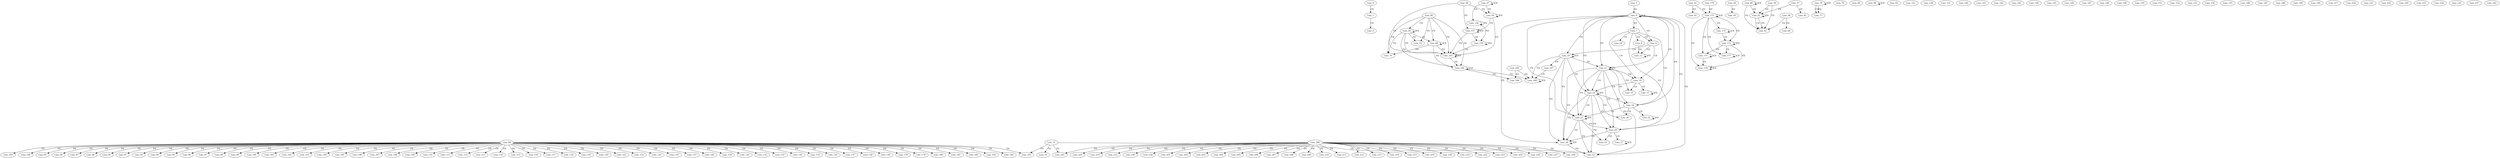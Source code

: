 digraph G {
  Line_0;
  Line_1;
  Line_2;
  Line_6;
  Line_6;
  Line_5;
  Line_7;
  Line_8;
  Line_9;
  Line_9;
  Line_9;
  Line_9;
  Line_10;
  Line_10;
  Line_11;
  Line_11;
  Line_11;
  Line_12;
  Line_14;
  Line_14;
  Line_14;
  Line_15;
  Line_16;
  Line_16;
  Line_16;
  Line_17;
  Line_19;
  Line_19;
  Line_19;
  Line_20;
  Line_21;
  Line_21;
  Line_21;
  Line_22;
  Line_24;
  Line_24;
  Line_24;
  Line_25;
  Line_26;
  Line_26;
  Line_26;
  Line_27;
  Line_29;
  Line_31;
  Line_32;
  Line_32;
  Line_33;
  Line_41;
  Line_42;
  Line_44;
  Line_45;
  Line_47;
  Line_47;
  Line_48;
  Line_50;
  Line_50;
  Line_50;
  Line_46;
  Line_54;
  Line_54;
  Line_55;
  Line_60;
  Line_60;
  Line_61;
  Line_61;
  Line_57;
  Line_59;
  Line_61;
  Line_62;
  Line_58;
  Line_64;
  Line_65;
  Line_69;
  Line_69;
  Line_70;
  Line_76;
  Line_76;
  Line_76;
  Line_77;
  Line_79;
  Line_80;
  Line_84;
  Line_85;
  Line_86;
  Line_87;
  Line_88;
  Line_89;
  Line_89;
  Line_90;
  Line_91;
  Line_92;
  Line_93;
  Line_94;
  Line_95;
  Line_96;
  Line_97;
  Line_98;
  Line_99;
  Line_100;
  Line_101;
  Line_102;
  Line_103;
  Line_104;
  Line_105;
  Line_106;
  Line_107;
  Line_108;
  Line_109;
  Line_110;
  Line_111;
  Line_112;
  Line_113;
  Line_114;
  Line_115;
  Line_116;
  Line_117;
  Line_118;
  Line_119;
  Line_120;
  Line_121;
  Line_122;
  Line_123;
  Line_124;
  Line_125;
  Line_126;
  Line_127;
  Line_128;
  Line_129;
  Line_130;
  Line_131;
  Line_132;
  Line_133;
  Line_134;
  Line_135;
  Line_136;
  Line_137;
  Line_138;
  Line_139;
  Line_140;
  Line_141;
  Line_142;
  Line_143;
  Line_144;
  Line_145;
  Line_146;
  Line_147;
  Line_148;
  Line_149;
  Line_150;
  Line_151;
  Line_152;
  Line_153;
  Line_154;
  Line_155;
  Line_156;
  Line_156;
  Line_157;
  Line_159;
  Line_159;
  Line_159;
  Line_163;
  Line_163;
  Line_164;
  Line_164;
  Line_166;
  Line_165;
  Line_167;
  Line_168;
  Line_168;
  Line_168;
  Line_168;
  Line_171;
  Line_171;
  Line_170;
  Line_171;
  Line_171;
  Line_172;
  Line_172;
  Line_172;
  Line_172;
  Line_173;
  Line_175;
  Line_175;
  Line_175;
  Line_176;
  Line_176;
  Line_177;
  Line_177;
  Line_177;
  Line_178;
  Line_179;
  Line_180;
  Line_181;
  Line_182;
  Line_183;
  Line_184;
  Line_185;
  Line_186;
  Line_187;
  Line_188;
  Line_189;
  Line_190;
  Line_193;
  Line_193;
  Line_194;
  Line_200;
  Line_201;
  Line_202;
  Line_203;
  Line_204;
  Line_205;
  Line_206;
  Line_207;
  Line_208;
  Line_209;
  Line_210;
  Line_211;
  Line_212;
  Line_213;
  Line_214;
  Line_215;
  Line_216;
  Line_217;
  Line_218;
  Line_219;
  Line_220;
  Line_221;
  Line_222;
  Line_223;
  Line_224;
  Line_225;
  Line_226;
  Line_227;
  Line_228;
  Line_229;
  Line_230;
  Line_231;
  Line_232;
  Line_233;
  Line_234;
  Line_235;
  Line_236;
  Line_237;
  Line_238;
  Line_241;
  Line_241;
  Line_242;
  Line_0 -> Line_1 [ label="CD" ];
  Line_1 -> Line_2 [ label="CD" ];
  Line_6 -> Line_6 [ label="CD" ];
  Line_5 -> Line_6 [ label="FD" ];
  Line_6 -> Line_7 [ label="FD" ];
  Line_7 -> Line_8 [ label="CD" ];
  Line_7 -> Line_9 [ label="CD" ];
  Line_6 -> Line_9 [ label="FD" ];
  Line_9 -> Line_10 [ label="CD" ];
  Line_10 -> Line_10 [ label="CD" ];
  Line_6 -> Line_10 [ label="FD" ];
  Line_9 -> Line_11 [ label="CD" ];
  Line_6 -> Line_11 [ label="FD" ];
  Line_11 -> Line_11 [ label="FD" ];
  Line_10 -> Line_11 [ label="FD" ];
  Line_9 -> Line_12 [ label="CD" ];
  Line_8 -> Line_12 [ label="FD" ];
  Line_12 -> Line_12 [ label="FD" ];
  Line_7 -> Line_14 [ label="CD" ];
  Line_6 -> Line_14 [ label="FD" ];
  Line_11 -> Line_14 [ label="FD" ];
  Line_14 -> Line_15 [ label="CD" ];
  Line_11 -> Line_15 [ label="FD" ];
  Line_14 -> Line_16 [ label="CD" ];
  Line_6 -> Line_16 [ label="FD" ];
  Line_11 -> Line_16 [ label="FD" ];
  Line_16 -> Line_16 [ label="FD" ];
  Line_10 -> Line_16 [ label="FD" ];
  Line_14 -> Line_17 [ label="CD" ];
  Line_17 -> Line_17 [ label="FD" ];
  Line_7 -> Line_19 [ label="CD" ];
  Line_6 -> Line_19 [ label="FD" ];
  Line_11 -> Line_19 [ label="FD" ];
  Line_16 -> Line_19 [ label="FD" ];
  Line_19 -> Line_20 [ label="CD" ];
  Line_16 -> Line_20 [ label="FD" ];
  Line_19 -> Line_21 [ label="CD" ];
  Line_6 -> Line_21 [ label="FD" ];
  Line_11 -> Line_21 [ label="FD" ];
  Line_16 -> Line_21 [ label="FD" ];
  Line_21 -> Line_21 [ label="FD" ];
  Line_10 -> Line_21 [ label="FD" ];
  Line_19 -> Line_22 [ label="CD" ];
  Line_22 -> Line_22 [ label="FD" ];
  Line_7 -> Line_24 [ label="CD" ];
  Line_6 -> Line_24 [ label="FD" ];
  Line_11 -> Line_24 [ label="FD" ];
  Line_16 -> Line_24 [ label="FD" ];
  Line_21 -> Line_24 [ label="FD" ];
  Line_24 -> Line_25 [ label="CD" ];
  Line_21 -> Line_25 [ label="FD" ];
  Line_24 -> Line_26 [ label="CD" ];
  Line_6 -> Line_26 [ label="FD" ];
  Line_11 -> Line_26 [ label="FD" ];
  Line_16 -> Line_26 [ label="FD" ];
  Line_21 -> Line_26 [ label="FD" ];
  Line_26 -> Line_26 [ label="FD" ];
  Line_10 -> Line_26 [ label="FD" ];
  Line_24 -> Line_27 [ label="CD" ];
  Line_27 -> Line_27 [ label="FD" ];
  Line_7 -> Line_29 [ label="CD" ];
  Line_31 -> Line_32 [ label="FD" ];
  Line_6 -> Line_32 [ label="FD" ];
  Line_11 -> Line_32 [ label="FD" ];
  Line_16 -> Line_32 [ label="FD" ];
  Line_21 -> Line_32 [ label="FD" ];
  Line_26 -> Line_32 [ label="FD" ];
  Line_31 -> Line_33 [ label="FD" ];
  Line_41 -> Line_42 [ label="FD" ];
  Line_44 -> Line_45 [ label="FD" ];
  Line_47 -> Line_47 [ label="CD" ];
  Line_48 -> Line_50 [ label="FD" ];
  Line_50 -> Line_50 [ label="FD" ];
  Line_47 -> Line_50 [ label="FD" ];
  Line_46 -> Line_54 [ label="FD" ];
  Line_54 -> Line_54 [ label="FD" ];
  Line_46 -> Line_55 [ label="FD" ];
  Line_54 -> Line_55 [ label="FD" ];
  Line_60 -> Line_60 [ label="CD" ];
  Line_61 -> Line_61 [ label="FD" ];
  Line_60 -> Line_61 [ label="FD" ];
  Line_57 -> Line_61 [ label="FD" ];
  Line_59 -> Line_61 [ label="FD" ];
  Line_61 -> Line_62 [ label="CD" ];
  Line_58 -> Line_62 [ label="FD" ];
  Line_59 -> Line_62 [ label="FD" ];
  Line_61 -> Line_62 [ label="FD" ];
  Line_60 -> Line_62 [ label="FD" ];
  Line_58 -> Line_64 [ label="FD" ];
  Line_57 -> Line_65 [ label="FD" ];
  Line_46 -> Line_69 [ label="FD" ];
  Line_54 -> Line_69 [ label="FD" ];
  Line_69 -> Line_69 [ label="FD" ];
  Line_46 -> Line_70 [ label="FD" ];
  Line_54 -> Line_70 [ label="FD" ];
  Line_69 -> Line_70 [ label="FD" ];
  Line_76 -> Line_76 [ label="FD" ];
  Line_76 -> Line_77 [ label="CD" ];
  Line_76 -> Line_77 [ label="FD" ];
  Line_84 -> Line_85 [ label="FD" ];
  Line_84 -> Line_86 [ label="FD" ];
  Line_84 -> Line_87 [ label="FD" ];
  Line_84 -> Line_88 [ label="FD" ];
  Line_89 -> Line_89 [ label="CD" ];
  Line_84 -> Line_90 [ label="FD" ];
  Line_84 -> Line_91 [ label="FD" ];
  Line_84 -> Line_93 [ label="FD" ];
  Line_84 -> Line_94 [ label="FD" ];
  Line_84 -> Line_95 [ label="FD" ];
  Line_84 -> Line_96 [ label="FD" ];
  Line_84 -> Line_97 [ label="FD" ];
  Line_84 -> Line_98 [ label="FD" ];
  Line_84 -> Line_99 [ label="FD" ];
  Line_84 -> Line_100 [ label="FD" ];
  Line_84 -> Line_101 [ label="FD" ];
  Line_84 -> Line_102 [ label="FD" ];
  Line_84 -> Line_103 [ label="FD" ];
  Line_84 -> Line_104 [ label="FD" ];
  Line_84 -> Line_105 [ label="FD" ];
  Line_84 -> Line_106 [ label="FD" ];
  Line_84 -> Line_107 [ label="FD" ];
  Line_84 -> Line_108 [ label="FD" ];
  Line_84 -> Line_109 [ label="FD" ];
  Line_84 -> Line_110 [ label="FD" ];
  Line_84 -> Line_111 [ label="FD" ];
  Line_84 -> Line_112 [ label="FD" ];
  Line_84 -> Line_113 [ label="FD" ];
  Line_84 -> Line_114 [ label="FD" ];
  Line_84 -> Line_115 [ label="FD" ];
  Line_84 -> Line_116 [ label="FD" ];
  Line_84 -> Line_117 [ label="FD" ];
  Line_84 -> Line_118 [ label="FD" ];
  Line_84 -> Line_119 [ label="FD" ];
  Line_84 -> Line_120 [ label="FD" ];
  Line_84 -> Line_122 [ label="FD" ];
  Line_84 -> Line_123 [ label="FD" ];
  Line_84 -> Line_124 [ label="FD" ];
  Line_84 -> Line_125 [ label="FD" ];
  Line_84 -> Line_127 [ label="FD" ];
  Line_84 -> Line_128 [ label="FD" ];
  Line_84 -> Line_129 [ label="FD" ];
  Line_84 -> Line_130 [ label="FD" ];
  Line_84 -> Line_132 [ label="FD" ];
  Line_84 -> Line_133 [ label="FD" ];
  Line_84 -> Line_134 [ label="FD" ];
  Line_84 -> Line_135 [ label="FD" ];
  Line_84 -> Line_136 [ label="FD" ];
  Line_84 -> Line_137 [ label="FD" ];
  Line_84 -> Line_138 [ label="FD" ];
  Line_84 -> Line_139 [ label="FD" ];
  Line_47 -> Line_156 [ label="FD" ];
  Line_156 -> Line_156 [ label="FD" ];
  Line_48 -> Line_157 [ label="FD" ];
  Line_50 -> Line_157 [ label="FD" ];
  Line_157 -> Line_157 [ label="FD" ];
  Line_157 -> Line_159 [ label="FD" ];
  Line_159 -> Line_159 [ label="FD" ];
  Line_156 -> Line_159 [ label="FD" ];
  Line_46 -> Line_163 [ label="FD" ];
  Line_54 -> Line_163 [ label="FD" ];
  Line_69 -> Line_163 [ label="FD" ];
  Line_163 -> Line_163 [ label="FD" ];
  Line_48 -> Line_163 [ label="FD" ];
  Line_50 -> Line_163 [ label="FD" ];
  Line_157 -> Line_163 [ label="FD" ];
  Line_159 -> Line_163 [ label="FD" ];
  Line_164 -> Line_164 [ label="CD" ];
  Line_46 -> Line_164 [ label="FD" ];
  Line_54 -> Line_164 [ label="FD" ];
  Line_69 -> Line_164 [ label="FD" ];
  Line_163 -> Line_164 [ label="FD" ];
  Line_164 -> Line_166 [ label="FD" ];
  Line_165 -> Line_166 [ label="FD" ];
  Line_10 -> Line_167 [ label="FD" ];
  Line_167 -> Line_168 [ label="CD" ];
  Line_164 -> Line_168 [ label="FD" ];
  Line_168 -> Line_168 [ label="FD" ];
  Line_10 -> Line_168 [ label="FD" ];
  Line_165 -> Line_168 [ label="FD" ];
  Line_171 -> Line_171 [ label="CD" ];
  Line_170 -> Line_171 [ label="FD" ];
  Line_41 -> Line_171 [ label="FD" ];
  Line_171 -> Line_172 [ label="FD" ];
  Line_172 -> Line_172 [ label="CD" ];
  Line_172 -> Line_173 [ label="CD" ];
  Line_171 -> Line_173 [ label="FD" ];
  Line_173 -> Line_173 [ label="FD" ];
  Line_175 -> Line_175 [ label="CD" ];
  Line_171 -> Line_175 [ label="FD" ];
  Line_173 -> Line_175 [ label="FD" ];
  Line_176 -> Line_176 [ label="CD" ];
  Line_171 -> Line_176 [ label="FD" ];
  Line_173 -> Line_176 [ label="FD" ];
  Line_175 -> Line_176 [ label="FD" ];
  Line_177 -> Line_177 [ label="CD" ];
  Line_171 -> Line_177 [ label="FD" ];
  Line_173 -> Line_177 [ label="FD" ];
  Line_84 -> Line_178 [ label="FD" ];
  Line_84 -> Line_179 [ label="FD" ];
  Line_84 -> Line_180 [ label="FD" ];
  Line_84 -> Line_181 [ label="FD" ];
  Line_84 -> Line_182 [ label="FD" ];
  Line_84 -> Line_183 [ label="FD" ];
  Line_84 -> Line_184 [ label="FD" ];
  Line_84 -> Line_185 [ label="FD" ];
  Line_84 -> Line_190 [ label="FD" ];
  Line_31 -> Line_193 [ label="FD" ];
  Line_84 -> Line_193 [ label="FD" ];
  Line_200 -> Line_201 [ label="FD" ];
  Line_200 -> Line_202 [ label="FD" ];
  Line_200 -> Line_203 [ label="FD" ];
  Line_200 -> Line_204 [ label="FD" ];
  Line_200 -> Line_205 [ label="FD" ];
  Line_200 -> Line_206 [ label="FD" ];
  Line_200 -> Line_207 [ label="FD" ];
  Line_200 -> Line_208 [ label="FD" ];
  Line_200 -> Line_209 [ label="FD" ];
  Line_200 -> Line_210 [ label="FD" ];
  Line_200 -> Line_211 [ label="FD" ];
  Line_200 -> Line_212 [ label="FD" ];
  Line_200 -> Line_213 [ label="FD" ];
  Line_200 -> Line_214 [ label="FD" ];
  Line_200 -> Line_215 [ label="FD" ];
  Line_200 -> Line_216 [ label="FD" ];
  Line_200 -> Line_218 [ label="FD" ];
  Line_200 -> Line_219 [ label="FD" ];
  Line_200 -> Line_222 [ label="FD" ];
  Line_200 -> Line_223 [ label="FD" ];
  Line_200 -> Line_225 [ label="FD" ];
  Line_200 -> Line_226 [ label="FD" ];
  Line_200 -> Line_227 [ label="FD" ];
  Line_200 -> Line_228 [ label="FD" ];
  Line_200 -> Line_229 [ label="FD" ];
  Line_200 -> Line_231 [ label="FD" ];
  Line_200 -> Line_232 [ label="FD" ];
  Line_200 -> Line_236 [ label="FD" ];
  Line_200 -> Line_238 [ label="FD" ];
  Line_31 -> Line_241 [ label="FD" ];
  Line_200 -> Line_241 [ label="FD" ];
}
